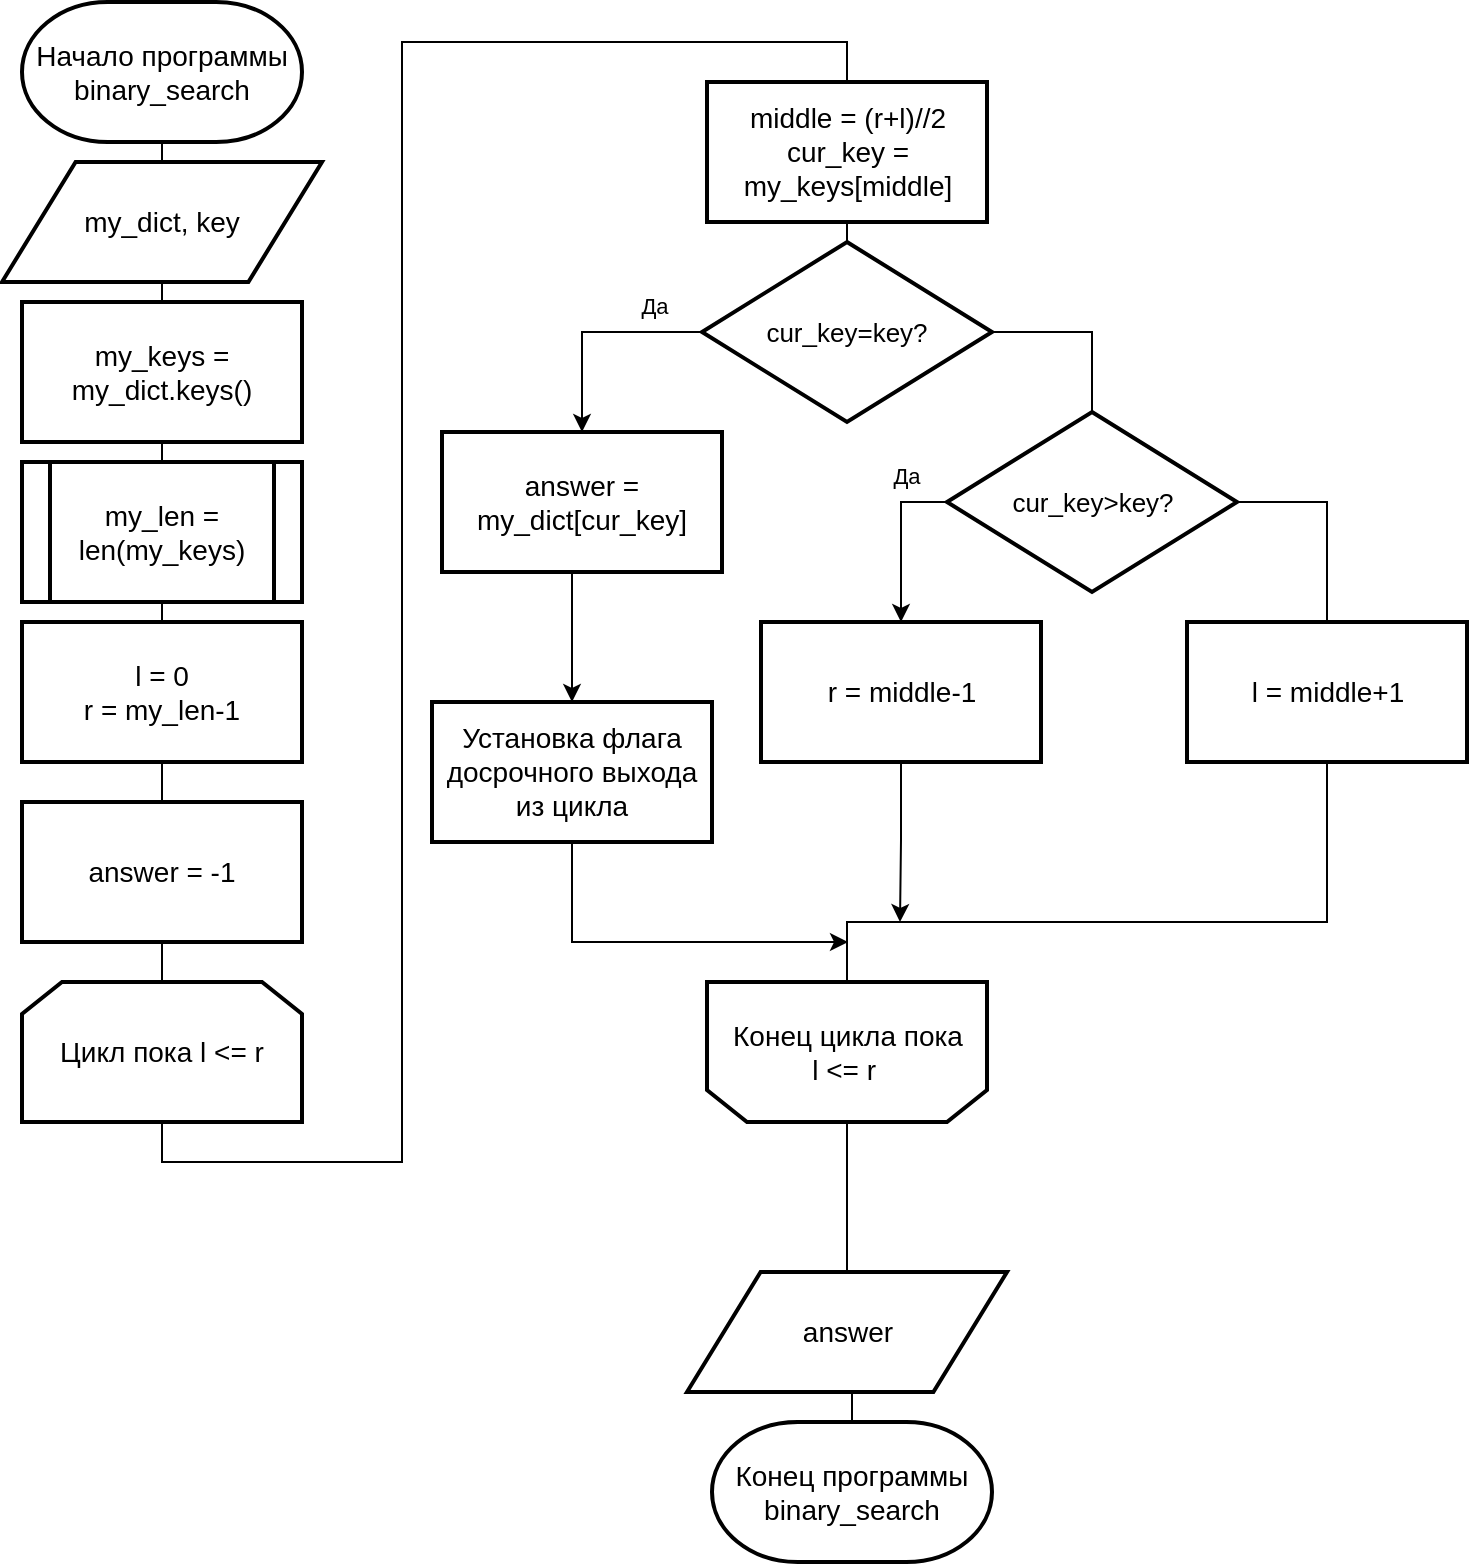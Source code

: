<mxfile version="13.9.9" type="device"><diagram id="C5RBs43oDa-KdzZeNtuy" name="Page-1"><mxGraphModel dx="952" dy="1813" grid="1" gridSize="10" guides="1" tooltips="1" connect="1" arrows="1" fold="1" page="1" pageScale="1" pageWidth="827" pageHeight="1169" math="0" shadow="0"><root><mxCell id="WIyWlLk6GJQsqaUBKTNV-0"/><mxCell id="WIyWlLk6GJQsqaUBKTNV-1" parent="WIyWlLk6GJQsqaUBKTNV-0"/><mxCell id="6lKIkaf3Tv1BAQs8UZkt-3" style="edgeStyle=orthogonalEdgeStyle;rounded=0;orthogonalLoop=1;jettySize=auto;html=1;exitX=0.5;exitY=0;exitDx=0;exitDy=0;exitPerimeter=0;entryX=0.5;entryY=1;entryDx=0;entryDy=0;entryPerimeter=0;endArrow=none;endFill=0;" parent="WIyWlLk6GJQsqaUBKTNV-1" source="KI6t1zhLUABQhlnHe4h6-0" target="6lKIkaf3Tv1BAQs8UZkt-2" edge="1"><mxGeometry relative="1" as="geometry"><mxPoint x="870" y="130" as="sourcePoint"/><mxPoint x="875" y="-120" as="targetPoint"/></mxGeometry></mxCell><mxCell id="I8TI-Px6lT1pkaeEl3iP-8" style="edgeStyle=orthogonalEdgeStyle;rounded=0;orthogonalLoop=1;jettySize=auto;html=1;exitX=0.5;exitY=1;exitDx=0;exitDy=0;entryX=0.5;entryY=0;entryDx=0;entryDy=0;endArrow=none;endFill=0;" parent="WIyWlLk6GJQsqaUBKTNV-1" target="yal_QzFPyfY-GriAi3yg-15" edge="1"><mxGeometry relative="1" as="geometry"><mxPoint x="1212.5" y="-170" as="sourcePoint"/></mxGeometry></mxCell><mxCell id="yal_QzFPyfY-GriAi3yg-4" style="edgeStyle=orthogonalEdgeStyle;rounded=0;orthogonalLoop=1;jettySize=auto;html=1;exitX=0.5;exitY=0;exitDx=0;exitDy=0;exitPerimeter=0;entryX=0.5;entryY=1;entryDx=0;entryDy=0;entryPerimeter=0;endArrow=none;endFill=0;" parent="WIyWlLk6GJQsqaUBKTNV-1" source="6lKIkaf3Tv1BAQs8UZkt-1" target="JPrhd-5eOgPDo48qGL33-0" edge="1"><mxGeometry relative="1" as="geometry"><mxPoint x="865" y="190" as="sourcePoint"/><mxPoint x="865" as="targetPoint"/></mxGeometry></mxCell><mxCell id="1mhITmf9AZdk3Hxi34PB-5" style="edgeStyle=orthogonalEdgeStyle;rounded=0;orthogonalLoop=1;jettySize=auto;html=1;exitX=0.5;exitY=0;exitDx=0;exitDy=0;exitPerimeter=0;entryX=0.5;entryY=1;entryDx=0;entryDy=0;entryPerimeter=0;endArrow=none;endFill=0;" parent="WIyWlLk6GJQsqaUBKTNV-1" source="JPrhd-5eOgPDo48qGL33-0" target="_blK2kj-LV2LUoSYWWXs-2" edge="1"><mxGeometry relative="1" as="geometry"><mxPoint x="865" y="300" as="sourcePoint"/></mxGeometry></mxCell><mxCell id="WdZP0otw79XUUpHIpCqY-11" value="Конец программы binary_search" style="strokeWidth=2;html=1;shape=mxgraph.flowchart.terminator;whiteSpace=wrap;fontSize=14;" parent="WIyWlLk6GJQsqaUBKTNV-1" vertex="1"><mxGeometry x="1145" y="430" width="140" height="70" as="geometry"/></mxCell><mxCell id="_blK2kj-LV2LUoSYWWXs-2" value="&lt;font style=&quot;font-size: 14px&quot;&gt;Начало программы binary_search&lt;br&gt;&lt;/font&gt;" style="strokeWidth=2;html=1;shape=mxgraph.flowchart.terminator;whiteSpace=wrap;fontSize=14;fontFamily=Helvetica;" parent="WIyWlLk6GJQsqaUBKTNV-1" vertex="1"><mxGeometry x="800" y="-280" width="140" height="70" as="geometry"/></mxCell><mxCell id="_blK2kj-LV2LUoSYWWXs-17" style="edgeStyle=orthogonalEdgeStyle;rounded=0;orthogonalLoop=1;jettySize=auto;html=1;exitX=0.5;exitY=1;exitDx=0;exitDy=0;exitPerimeter=0;entryX=0.5;entryY=1;entryDx=0;entryDy=0;endArrow=none;endFill=0;" parent="WIyWlLk6GJQsqaUBKTNV-1" edge="1"><mxGeometry relative="1" as="geometry"><mxPoint x="1217.5" y="430" as="sourcePoint"/><mxPoint x="1217.5" y="430" as="targetPoint"/></mxGeometry></mxCell><mxCell id="JPrhd-5eOgPDo48qGL33-0" value="&lt;span style=&quot;font-size: 14px&quot;&gt;my_dict, key&lt;/span&gt;" style="shape=parallelogram;html=1;strokeWidth=2;perimeter=parallelogramPerimeter;whiteSpace=wrap;rounded=0;arcSize=12;size=0.23;fontSize=13;" parent="WIyWlLk6GJQsqaUBKTNV-1" vertex="1"><mxGeometry x="790" y="-200" width="160" height="60" as="geometry"/></mxCell><mxCell id="yal_QzFPyfY-GriAi3yg-13" style="edgeStyle=orthogonalEdgeStyle;rounded=0;orthogonalLoop=1;jettySize=auto;html=1;entryX=0.5;entryY=0;entryDx=0;entryDy=0;exitX=0;exitY=0.5;exitDx=0;exitDy=0;" parent="WIyWlLk6GJQsqaUBKTNV-1" source="yal_QzFPyfY-GriAi3yg-15" target="yal_QzFPyfY-GriAi3yg-16" edge="1"><mxGeometry relative="1" as="geometry"><mxPoint x="1117.5" y="-10" as="targetPoint"/><mxPoint x="980" y="-35" as="sourcePoint"/></mxGeometry></mxCell><mxCell id="yal_QzFPyfY-GriAi3yg-14" value="Да" style="edgeLabel;html=1;align=center;verticalAlign=middle;resizable=0;points=[];" parent="yal_QzFPyfY-GriAi3yg-13" vertex="1" connectable="0"><mxGeometry x="-0.769" y="1" relative="1" as="geometry"><mxPoint x="-11.5" y="-14" as="offset"/></mxGeometry></mxCell><mxCell id="6lKIkaf3Tv1BAQs8UZkt-7" style="edgeStyle=orthogonalEdgeStyle;rounded=0;orthogonalLoop=1;jettySize=auto;html=1;exitX=1;exitY=0.5;exitDx=0;exitDy=0;entryX=0.5;entryY=0;entryDx=0;entryDy=0;endArrow=none;endFill=0;" parent="WIyWlLk6GJQsqaUBKTNV-1" source="yal_QzFPyfY-GriAi3yg-15" target="6lKIkaf3Tv1BAQs8UZkt-6" edge="1"><mxGeometry relative="1" as="geometry"/></mxCell><mxCell id="yal_QzFPyfY-GriAi3yg-15" value="cur_key=key?" style="rhombus;whiteSpace=wrap;html=1;strokeWidth=2;fontSize=13;" parent="WIyWlLk6GJQsqaUBKTNV-1" vertex="1"><mxGeometry x="1140" y="-160" width="145" height="90" as="geometry"/></mxCell><mxCell id="I8TI-Px6lT1pkaeEl3iP-7" style="edgeStyle=orthogonalEdgeStyle;rounded=0;orthogonalLoop=1;jettySize=auto;html=1;exitX=0.5;exitY=1;exitDx=0;exitDy=0;" parent="WIyWlLk6GJQsqaUBKTNV-1" source="_nDgCDNRBSrhzSWByCzj-0" edge="1"><mxGeometry relative="1" as="geometry"><mxPoint x="1213" y="190" as="targetPoint"/><Array as="points"><mxPoint x="1075" y="190"/><mxPoint x="1213" y="190"/></Array></mxGeometry></mxCell><mxCell id="yal_QzFPyfY-GriAi3yg-16" value="answer = my_dict[cur_key]" style="rounded=0;whiteSpace=wrap;html=1;strokeWidth=2;fontSize=14;" parent="WIyWlLk6GJQsqaUBKTNV-1" vertex="1"><mxGeometry x="1010" y="-65" width="140" height="70" as="geometry"/></mxCell><mxCell id="6lKIkaf3Tv1BAQs8UZkt-18" style="edgeStyle=orthogonalEdgeStyle;rounded=0;orthogonalLoop=1;jettySize=auto;html=1;exitX=0.5;exitY=1;exitDx=0;exitDy=0;entryX=0.5;entryY=0;entryDx=0;entryDy=0;entryPerimeter=0;endArrow=none;endFill=0;" parent="WIyWlLk6GJQsqaUBKTNV-1" source="yal_QzFPyfY-GriAi3yg-17" target="WdZP0otw79XUUpHIpCqY-11" edge="1"><mxGeometry relative="1" as="geometry"/></mxCell><mxCell id="yal_QzFPyfY-GriAi3yg-17" value="&lt;span style=&quot;font-size: 14px&quot;&gt;answer&lt;br&gt;&lt;/span&gt;" style="shape=parallelogram;html=1;strokeWidth=2;perimeter=parallelogramPerimeter;whiteSpace=wrap;rounded=0;arcSize=12;size=0.23;fontSize=13;" parent="WIyWlLk6GJQsqaUBKTNV-1" vertex="1"><mxGeometry x="1132.5" y="355" width="160" height="60" as="geometry"/></mxCell><mxCell id="I8TI-Px6lT1pkaeEl3iP-9" style="edgeStyle=orthogonalEdgeStyle;rounded=0;orthogonalLoop=1;jettySize=auto;html=1;exitX=0.5;exitY=0;exitDx=0;exitDy=0;entryX=0.5;entryY=0;entryDx=0;entryDy=0;endArrow=none;endFill=0;" parent="WIyWlLk6GJQsqaUBKTNV-1" source="I8TI-Px6lT1pkaeEl3iP-12" target="yal_QzFPyfY-GriAi3yg-17" edge="1"><mxGeometry relative="1" as="geometry"><mxPoint x="1212.5" y="285" as="sourcePoint"/></mxGeometry></mxCell><mxCell id="I8TI-Px6lT1pkaeEl3iP-10" style="edgeStyle=orthogonalEdgeStyle;rounded=0;orthogonalLoop=1;jettySize=auto;html=1;exitX=0.5;exitY=1;exitDx=0;exitDy=0;exitPerimeter=0;endArrow=none;endFill=0;" parent="WIyWlLk6GJQsqaUBKTNV-1" source="WdZP0otw79XUUpHIpCqY-11" target="WdZP0otw79XUUpHIpCqY-11" edge="1"><mxGeometry relative="1" as="geometry"/></mxCell><mxCell id="I8TI-Px6lT1pkaeEl3iP-12" value="&lt;span style=&quot;font-size: 14px&quot;&gt;Конец ц&lt;/span&gt;&lt;span style=&quot;font-size: 14px&quot;&gt;икла&amp;nbsp;&lt;/span&gt;&lt;span style=&quot;font-size: 14px&quot;&gt;пока &lt;br&gt;l &amp;lt;= r&lt;/span&gt;&lt;span style=&quot;font-size: 14px&quot;&gt;&amp;nbsp;&lt;/span&gt;&lt;span style=&quot;font-size: 14px&quot;&gt;&lt;br&gt;&lt;/span&gt;" style="shape=loopLimit;whiteSpace=wrap;html=1;strokeWidth=2;direction=west;" parent="WIyWlLk6GJQsqaUBKTNV-1" vertex="1"><mxGeometry x="1142.5" y="210" width="140" height="70" as="geometry"/></mxCell><mxCell id="6lKIkaf3Tv1BAQs8UZkt-17" style="edgeStyle=orthogonalEdgeStyle;rounded=0;orthogonalLoop=1;jettySize=auto;html=1;exitX=0.5;exitY=1;exitDx=0;exitDy=0;entryX=0.5;entryY=0;entryDx=0;entryDy=0;endArrow=none;endFill=0;" parent="WIyWlLk6GJQsqaUBKTNV-1" source="KI6t1zhLUABQhlnHe4h6-0" target="6lKIkaf3Tv1BAQs8UZkt-5" edge="1"><mxGeometry relative="1" as="geometry"><Array as="points"><mxPoint x="870" y="300"/><mxPoint x="990" y="300"/><mxPoint x="990" y="-260"/><mxPoint x="1213" y="-260"/></Array></mxGeometry></mxCell><mxCell id="KI6t1zhLUABQhlnHe4h6-0" value="&lt;span style=&quot;font-size: 14px&quot;&gt;Цикл пока l &amp;lt;= r&lt;/span&gt;" style="shape=loopLimit;whiteSpace=wrap;html=1;strokeWidth=2;" parent="WIyWlLk6GJQsqaUBKTNV-1" vertex="1"><mxGeometry x="800" y="210" width="140" height="70" as="geometry"/></mxCell><mxCell id="WbGhr0UqP7US_2FTHwGV-1" value="answer = -1" style="rounded=0;whiteSpace=wrap;html=1;strokeWidth=2;fontSize=14;" parent="WIyWlLk6GJQsqaUBKTNV-1" vertex="1"><mxGeometry x="800" y="120" width="140" height="70" as="geometry"/></mxCell><mxCell id="6lKIkaf3Tv1BAQs8UZkt-16" style="edgeStyle=orthogonalEdgeStyle;rounded=0;orthogonalLoop=1;jettySize=auto;html=1;exitX=0.5;exitY=1;exitDx=0;exitDy=0;entryX=0.5;entryY=0;entryDx=0;entryDy=0;endArrow=none;endFill=0;" parent="WIyWlLk6GJQsqaUBKTNV-1" source="6lKIkaf3Tv1BAQs8UZkt-0" target="6lKIkaf3Tv1BAQs8UZkt-2" edge="1"><mxGeometry relative="1" as="geometry"/></mxCell><mxCell id="6lKIkaf3Tv1BAQs8UZkt-0" value="my_len = len(my_keys)" style="shape=process;whiteSpace=wrap;html=1;backgroundOutline=1;strokeWidth=2;fontSize=14;" parent="WIyWlLk6GJQsqaUBKTNV-1" vertex="1"><mxGeometry x="800" y="-50" width="140" height="70" as="geometry"/></mxCell><mxCell id="6lKIkaf3Tv1BAQs8UZkt-2" value="l = 0&lt;br&gt;r = my_len-1" style="rounded=0;whiteSpace=wrap;html=1;strokeWidth=2;fontSize=14;" parent="WIyWlLk6GJQsqaUBKTNV-1" vertex="1"><mxGeometry x="800" y="30" width="140" height="70" as="geometry"/></mxCell><mxCell id="6lKIkaf3Tv1BAQs8UZkt-15" style="edgeStyle=orthogonalEdgeStyle;rounded=0;orthogonalLoop=1;jettySize=auto;html=1;exitX=0.5;exitY=1;exitDx=0;exitDy=0;entryX=0.5;entryY=0;entryDx=0;entryDy=0;endArrow=none;endFill=0;" parent="WIyWlLk6GJQsqaUBKTNV-1" source="6lKIkaf3Tv1BAQs8UZkt-1" target="6lKIkaf3Tv1BAQs8UZkt-0" edge="1"><mxGeometry relative="1" as="geometry"/></mxCell><mxCell id="6lKIkaf3Tv1BAQs8UZkt-1" value="my_keys = my_dict.keys()&lt;br&gt;" style="rounded=0;whiteSpace=wrap;html=1;strokeWidth=2;fontSize=14;" parent="WIyWlLk6GJQsqaUBKTNV-1" vertex="1"><mxGeometry x="800" y="-130" width="140" height="70" as="geometry"/></mxCell><mxCell id="6lKIkaf3Tv1BAQs8UZkt-5" value="middle = (r+l)//2&lt;br&gt;cur_key = my_keys[middle]" style="rounded=0;whiteSpace=wrap;html=1;strokeWidth=2;fontSize=14;" parent="WIyWlLk6GJQsqaUBKTNV-1" vertex="1"><mxGeometry x="1142.5" y="-240" width="140" height="70" as="geometry"/></mxCell><mxCell id="6lKIkaf3Tv1BAQs8UZkt-12" style="edgeStyle=orthogonalEdgeStyle;rounded=0;orthogonalLoop=1;jettySize=auto;html=1;exitX=1;exitY=0.5;exitDx=0;exitDy=0;endArrow=none;endFill=0;" parent="WIyWlLk6GJQsqaUBKTNV-1" source="6lKIkaf3Tv1BAQs8UZkt-6" target="6lKIkaf3Tv1BAQs8UZkt-9" edge="1"><mxGeometry relative="1" as="geometry"/></mxCell><mxCell id="6lKIkaf3Tv1BAQs8UZkt-6" value="cur_key&amp;gt;key?" style="rhombus;whiteSpace=wrap;html=1;strokeWidth=2;fontSize=13;" parent="WIyWlLk6GJQsqaUBKTNV-1" vertex="1"><mxGeometry x="1262.5" y="-75" width="145" height="90" as="geometry"/></mxCell><mxCell id="6lKIkaf3Tv1BAQs8UZkt-14" style="edgeStyle=orthogonalEdgeStyle;rounded=0;orthogonalLoop=1;jettySize=auto;html=1;exitX=0.5;exitY=1;exitDx=0;exitDy=0;endArrow=classic;endFill=1;" parent="WIyWlLk6GJQsqaUBKTNV-1" edge="1"><mxGeometry relative="1" as="geometry"><mxPoint x="1239" y="180" as="targetPoint"/><mxPoint x="1239.5" y="97" as="sourcePoint"/><Array as="points"><mxPoint x="1240" y="139"/></Array></mxGeometry></mxCell><mxCell id="6lKIkaf3Tv1BAQs8UZkt-8" value="r = middle-1" style="rounded=0;whiteSpace=wrap;html=1;strokeWidth=2;fontSize=14;" parent="WIyWlLk6GJQsqaUBKTNV-1" vertex="1"><mxGeometry x="1169.5" y="30" width="140" height="70" as="geometry"/></mxCell><mxCell id="6lKIkaf3Tv1BAQs8UZkt-13" style="edgeStyle=orthogonalEdgeStyle;rounded=0;orthogonalLoop=1;jettySize=auto;html=1;exitX=0.5;exitY=1;exitDx=0;exitDy=0;entryX=0.5;entryY=1;entryDx=0;entryDy=0;endArrow=none;endFill=0;" parent="WIyWlLk6GJQsqaUBKTNV-1" source="6lKIkaf3Tv1BAQs8UZkt-9" target="I8TI-Px6lT1pkaeEl3iP-12" edge="1"><mxGeometry relative="1" as="geometry"><Array as="points"><mxPoint x="1453" y="180"/><mxPoint x="1213" y="180"/></Array></mxGeometry></mxCell><mxCell id="6lKIkaf3Tv1BAQs8UZkt-9" value="l = middle+1" style="rounded=0;whiteSpace=wrap;html=1;strokeWidth=2;fontSize=14;" parent="WIyWlLk6GJQsqaUBKTNV-1" vertex="1"><mxGeometry x="1382.5" y="30" width="140" height="70" as="geometry"/></mxCell><mxCell id="6lKIkaf3Tv1BAQs8UZkt-10" style="edgeStyle=orthogonalEdgeStyle;rounded=0;orthogonalLoop=1;jettySize=auto;html=1;entryX=0.5;entryY=0;entryDx=0;entryDy=0;exitX=0;exitY=0.5;exitDx=0;exitDy=0;" parent="WIyWlLk6GJQsqaUBKTNV-1" source="6lKIkaf3Tv1BAQs8UZkt-6" target="6lKIkaf3Tv1BAQs8UZkt-8" edge="1"><mxGeometry relative="1" as="geometry"><mxPoint x="1202.5" y="30" as="targetPoint"/><mxPoint x="1262.5" y="-20" as="sourcePoint"/></mxGeometry></mxCell><mxCell id="6lKIkaf3Tv1BAQs8UZkt-11" value="Да" style="edgeLabel;html=1;align=center;verticalAlign=middle;resizable=0;points=[];" parent="6lKIkaf3Tv1BAQs8UZkt-10" vertex="1" connectable="0"><mxGeometry x="-0.769" y="1" relative="1" as="geometry"><mxPoint x="-11.5" y="-14" as="offset"/></mxGeometry></mxCell><mxCell id="_nDgCDNRBSrhzSWByCzj-0" value="Установка флага досрочного выхода из цикла" style="rounded=0;whiteSpace=wrap;html=1;strokeWidth=2;fontSize=14;" vertex="1" parent="WIyWlLk6GJQsqaUBKTNV-1"><mxGeometry x="1005" y="70" width="140" height="70" as="geometry"/></mxCell><mxCell id="_nDgCDNRBSrhzSWByCzj-1" style="edgeStyle=orthogonalEdgeStyle;rounded=0;orthogonalLoop=1;jettySize=auto;html=1;exitX=0.5;exitY=1;exitDx=0;exitDy=0;" edge="1" parent="WIyWlLk6GJQsqaUBKTNV-1" source="yal_QzFPyfY-GriAi3yg-16" target="_nDgCDNRBSrhzSWByCzj-0"><mxGeometry relative="1" as="geometry"><mxPoint x="1212.5" y="330" as="targetPoint"/><Array as="points"><mxPoint x="1075" y="5"/></Array><mxPoint x="1080" y="5" as="sourcePoint"/></mxGeometry></mxCell></root></mxGraphModel></diagram></mxfile>